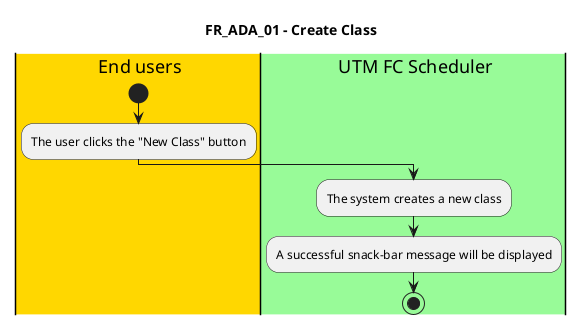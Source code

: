 @startuml FR_ADA_01
title FR_ADA_01 - Create Class


|#gold|eu| End users
|#palegreen|sys| UTM FC Scheduler

|eu|
start
:The user clicks the "New Class" button;

|sys|
:The system creates a new class;
:A successful snack-bar message will be displayed;

stop

@enduml
